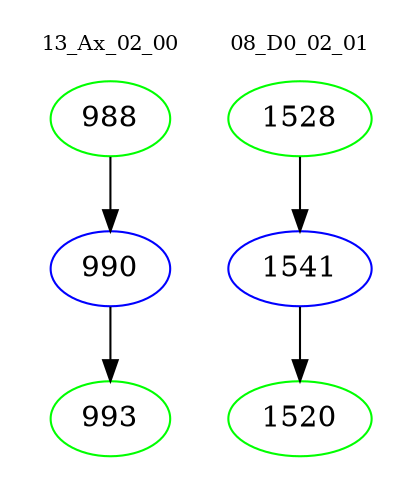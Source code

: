 digraph{
subgraph cluster_0 {
color = white
label = "13_Ax_02_00";
fontsize=10;
T0_988 [label="988", color="green"]
T0_988 -> T0_990 [color="black"]
T0_990 [label="990", color="blue"]
T0_990 -> T0_993 [color="black"]
T0_993 [label="993", color="green"]
}
subgraph cluster_1 {
color = white
label = "08_D0_02_01";
fontsize=10;
T1_1528 [label="1528", color="green"]
T1_1528 -> T1_1541 [color="black"]
T1_1541 [label="1541", color="blue"]
T1_1541 -> T1_1520 [color="black"]
T1_1520 [label="1520", color="green"]
}
}
